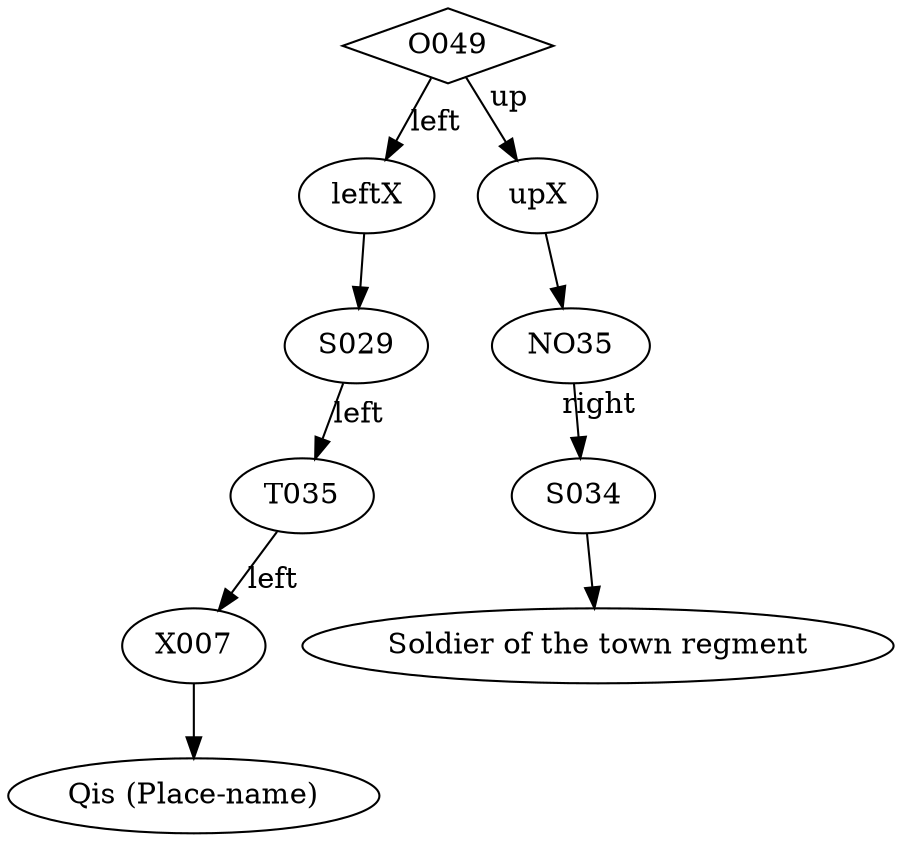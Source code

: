 digraph O049{
    O049[shape=diamond];
    O049->leftX[headlabel="left" labeldistance=3];
    O049->upX[headlabel="up" labeldistance=3];

    //LEFT
    leftX->S029
    S029->T035[headlabel="left" labeldistance=3];
    T035->X007[headlabel="left" labeldistance=3];
    X007->"Qis (Place-name)"

    //UP
    upX->NO35
    NO35->S034[headlabel="right" labeldistance=2.7];
    S034->"Soldier of the town regment"

}